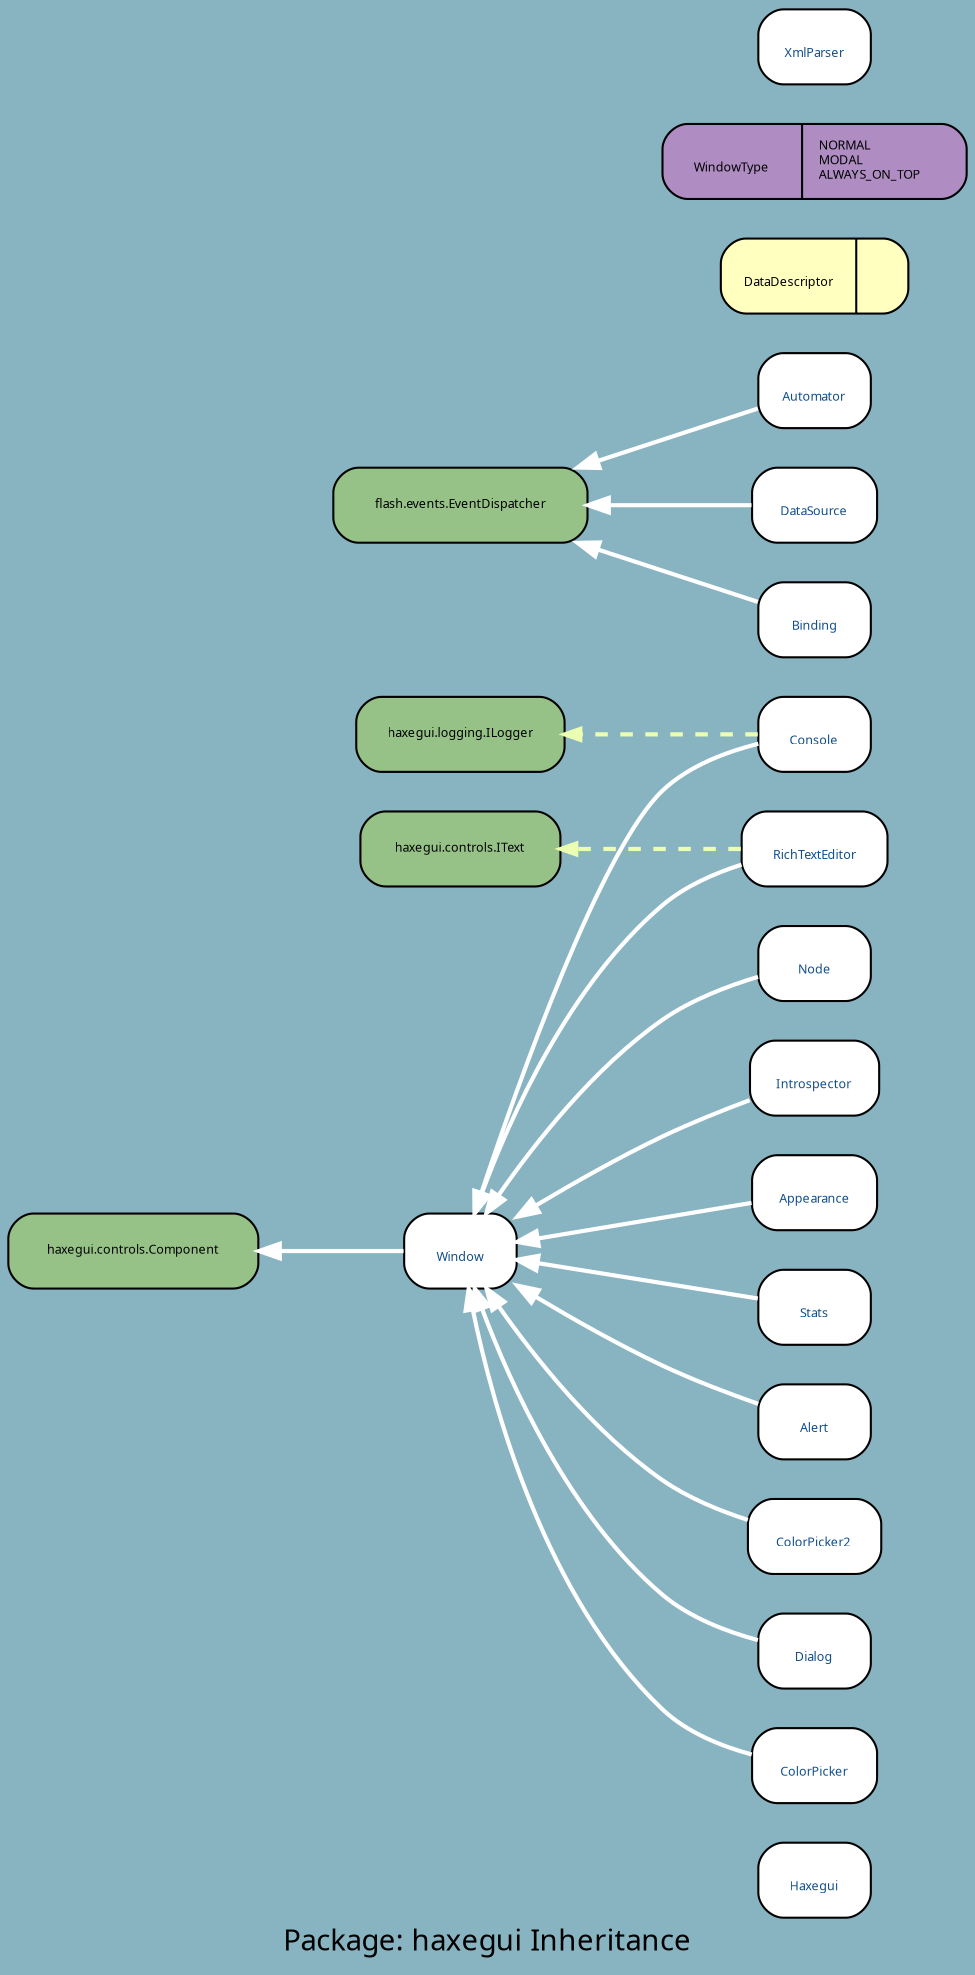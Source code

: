 digraph uml {
	graph [label="Package: haxegui Inheritance", ratio=compress, rankdir=RL, smoothing=avg_dist, overlap=compress, packMode="graph", labelloc=c, fontname="DejaVu Sans Condenesed", fontsize=14, bgcolor="#88B3C1", fontcolor=black];
	node [label="\N", style="rounded,filled", fillcolor="#96c288", fontcolor="#104E8B", fontname="FFF Harmony", fontsize=6, shape=record, color=black];
	edge [fontname=Sans, fontsize=8, minlen="1.2", color=black, fontcolor=black];
	graph [lp="232,12",
		bb="0,0,464,925"];
	"haxegui.Haxegui" [label="{\nHaxegui}", fillcolor=white, URL="../types/haxegui/Haxegui.html", tooltip="\nHaxegui", portPos=w, pos="390,43", rects="363,25,417,61", width="0.75", height="0.50"];
	"haxegui.Window" [label="{\nWindow}", fillcolor=white, URL="../types/haxegui/Window.html", tooltip="\nWindow", portPos=w, pos="218,340", rects="191,322,245,358", width="0.75", height="0.50"];
	"haxegui.controls.Component" [fontcolor=black, pos="60,340", rects="0,322,120,358", width="1.67", height="0.50"];
	"haxegui.Dialog" [label="{\nDialog}", fillcolor=white, URL="../types/haxegui/Dialog.html", tooltip="\nDialog", portPos=w, pos="390,151", rects="363,133,417,169", width="0.75", height="0.50"];
	"haxegui.Console" [label="{\nConsole}", fillcolor=white, URL="../types/haxegui/Console.html", tooltip="\nConsole", portPos=w, pos="390,583", rects="363,565,417,601", width="0.75", height="0.50"];
	"haxegui.logging.ILogger" [fontcolor=black, pos="218,583", rects="168,565,269,601", width="1.39", height="0.50"];
	"haxegui.Automator" [label="{\nAutomator}", fillcolor=white, URL="../types/haxegui/Automator.html", tooltip="\nAutomator", portPos=w, pos="390,745", rects="363,727,418,763", width="0.75", height="0.50"];
	"flash.events.EventDispatcher" [fontcolor=black, pos="218,691", rects="157,673,280,709", width="1.69", height="0.50"];
	"haxegui.RichTextEditor" [label="{\nRichTextEditor}", fillcolor=white, URL="../types/haxegui/RichTextEditor.html", tooltip="\nRichTextEditor", portPos=w, pos="390,529", rects="355,511,426,547", width="0.97", height="0.50"];
	"haxegui.controls.IText" [fontcolor=black, pos="218,529", rects="170,511,266,547", width="1.33", height="0.50"];
	"haxegui.DataDescriptor" [label="{\nDataDescriptor|}", fillcolor="#ffffbf", fontcolor=black, pos="390,799", rects="345,781,417,817 417,781,435,817", width="1.25", height="0.50"];
	"haxegui.DataSource" [label="{\nDataSource}", fillcolor=white, URL="../types/haxegui/DataSource.html", tooltip="\nDataSource", portPos=w, pos="390,691", rects="360,673,420,709", width="0.83", height="0.50"];
	"haxegui.WindowType" [label="{\nWindowType|NORMAL\lMODAL\lALWAYS_ON_TOP\l}", fillcolor="#af8dc3", fontcolor=black, pos="390,853", rects="317,835,380,871 380,835,464,871", width="2.03", height="0.50"];
	"haxegui.ColorPicker" [label="{\nColorPicker}", fillcolor=white, URL="../types/haxegui/ColorPicker.html", tooltip="\nColorPicker", portPos=w, pos="390,97", rects="360,79,420,115", width="0.83", height="0.50"];
	"haxegui.XmlParser" [label="{\nXmlParser}", fillcolor=white, URL="../types/haxegui/XmlParser.html", tooltip="\nXmlParser", portPos=w, pos="390,907", rects="363,889,417,925", width="0.75", height="0.50"];
	"haxegui.Node" [label="{\nNode}", fillcolor=white, URL="../types/haxegui/Node.html", tooltip="\nNode", portPos=w, pos="390,475", rects="363,457,417,493", width="0.75", height="0.50"];
	"haxegui.Introspector" [label="{\nIntrospector}", fillcolor=white, URL="../types/haxegui/Introspector.html", tooltip="\nIntrospector", portPos=w, pos="390,421", rects="359,403,421,439", width="0.86", height="0.50"];
	"haxegui.Appearance" [label="{\nAppearance}", fillcolor=white, URL="../types/haxegui/Appearance.html", tooltip="\nAppearance", portPos=w, pos="390,367", rects="360,349,421,385", width="0.83", height="0.50"];
	"haxegui.Stats" [label="{\nStats}", fillcolor=white, URL="../types/haxegui/Stats.html", tooltip="\nStats", portPos=w, pos="390,313", rects="363,295,417,331", width="0.75", height="0.50"];
	"haxegui.Binding" [label="{\nBinding}", fillcolor=white, URL="../types/haxegui/Binding.html", tooltip="\nBinding", portPos=w, pos="390,637", rects="363,619,417,655", width="0.75", height="0.50"];
	"haxegui.Alert" [label="{\nAlert}", fillcolor=white, URL="../types/haxegui/Alert.html", tooltip="\nAlert", portPos=w, pos="390,259", rects="363,241,417,277", width="0.75", height="0.50"];
	"haxegui.ColorPicker2" [label="{\nColorPicker2}", fillcolor=white, URL="../types/haxegui/ColorPicker2.html", tooltip="\nColorPicker2", portPos=w, pos="390,205", rects="358,187,423,223", width="0.89", height="0.50"];
	"haxegui.Window" -> "haxegui.controls.Component" [color=white, style=bold, arrowhead=normal, arrowsize="1.0", pos="e,120,340 191,340 175,340 152,340 130,340"];
	"haxegui.Dialog" -> "haxegui.Window" [color=white, style=bold, arrowhead=normal, arrowsize="1.0", pos="e,224,322 363,156 348,160 329,167 316,178 272,215 242,277 228,313"];
	"haxegui.Console" -> "haxegui.Window" [color=white, style=bold, arrowhead=normal, arrowsize="1.0", pos="e,224,358 363,578 347,574 329,568 316,556 287,529 246,420 227,368"];
	"haxegui.Console" -> "haxegui.logging.ILogger" [color="#ebffb2", style="dashed, bold", arrowhead=normal, arrowsize="0.75", pos="e,269,583 363,583 340,583 306,583 277,583"];
	"haxegui.Automator" -> "flash.events.EventDispatcher" [color=white, style=bold, arrowhead=normal, arrowsize="1.0", pos="e,276,709 363,736 343,730 313,720 286,712"];
	"haxegui.RichTextEditor" -> "haxegui.Window" [color=white, style=bold, arrowhead=normal, arrowsize="1.0", pos="e,224,358 355,521 342,517 327,511 316,502 272,465 242,403 228,367"];
	"haxegui.RichTextEditor" -> "haxegui.controls.IText" [color="#ebffb2", style="dashed, bold", arrowhead=normal, arrowsize="0.75", pos="e,266,529 355,529 331,529 300,529 274,529"];
	"haxegui.DataSource" -> "flash.events.EventDispatcher" [color=white, style=bold, arrowhead=normal, arrowsize="1.0", pos="e,280,691 360,691 341,691 315,691 290,691"];
	"haxegui.ColorPicker" -> "haxegui.Window" [color=white, style=bold, arrowhead=normal, arrowsize="1.0", pos="e,221,322 360,103 345,107 328,113 316,124 260,176 233,266 223,312"];
	"haxegui.Node" -> "haxegui.Window" [color=white, style=bold, arrowhead=normal, arrowsize="1.0", pos="e,230,358 363,468 348,464 330,457 316,448 283,426 254,390 236,366"];
	"haxegui.Introspector" -> "haxegui.Window" [color=white, style=bold, arrowhead=normal, arrowsize="1.0", pos="e,245,357 359,411 345,407 330,401 316,394 295,385 272,372 254,362"];
	"haxegui.Appearance" -> "haxegui.Window" [color=white, style=bold, arrowhead=normal, arrowsize="1.0", pos="e,245,344 360,362 330,358 286,351 255,346"];
	"haxegui.Stats" -> "haxegui.Window" [color=white, style=bold, arrowhead=normal, arrowsize="1.0", pos="e,245,336 363,317 333,322 287,329 255,334"];
	"haxegui.Binding" -> "flash.events.EventDispatcher" [color=white, style=bold, arrowhead=normal, arrowsize="1.0", pos="e,276,673 363,646 343,652 313,662 286,670"];
	"haxegui.Alert" -> "haxegui.Window" [color=white, style=bold, arrowhead=normal, arrowsize="1.0", pos="e,245,324 363,268 349,273 331,279 316,286 295,295 272,308 254,318"];
	"haxegui.ColorPicker2" -> "haxegui.Window" [color=white, style=bold, arrowhead=normal, arrowsize="1.0", pos="e,230,322 358,213 344,218 329,224 316,232 283,254 254,290 236,314"];
}

